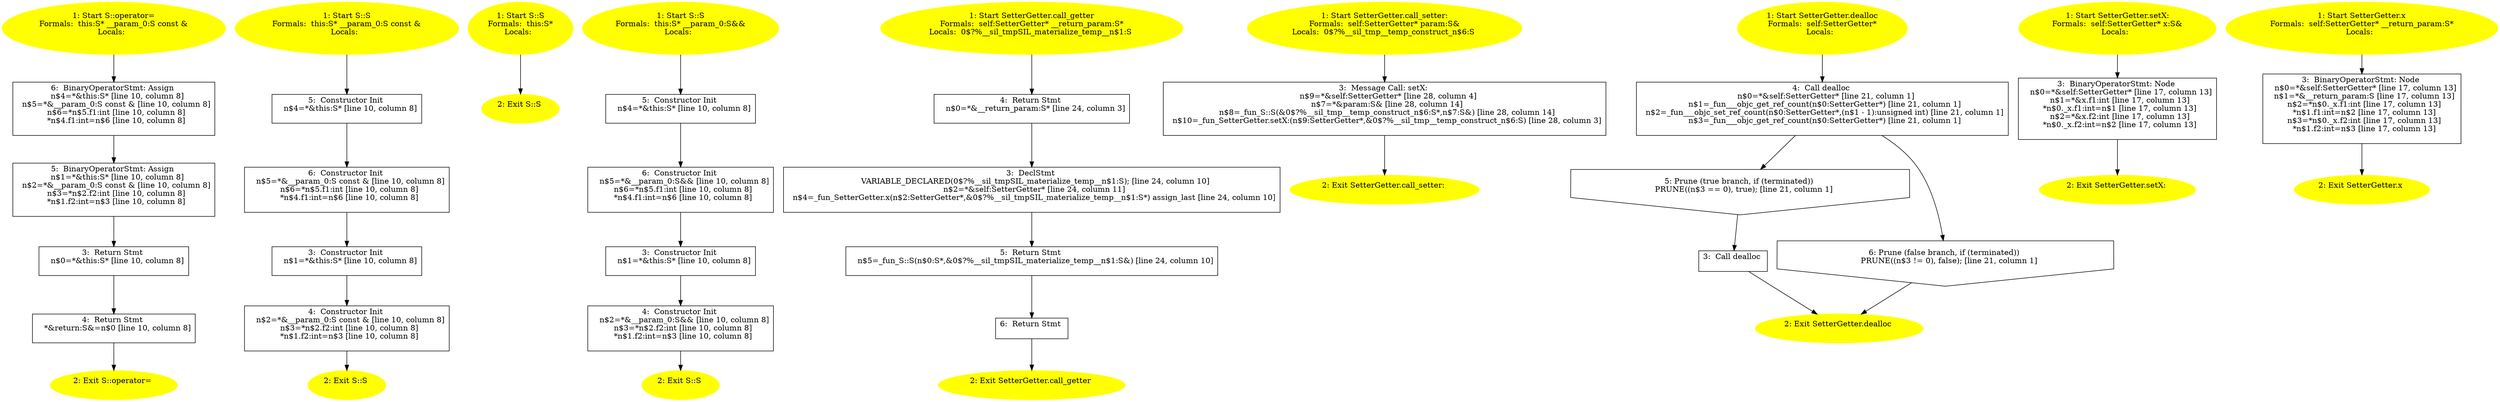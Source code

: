 /* @generated */
digraph cfg {
"operator=#S#(3477848177201612496).2d781ea47698b14a7a166ad988389226_1" [label="1: Start S::operator=\nFormals:  this:S* __param_0:S const &\nLocals:  \n  " color=yellow style=filled]
	

	 "operator=#S#(3477848177201612496).2d781ea47698b14a7a166ad988389226_1" -> "operator=#S#(3477848177201612496).2d781ea47698b14a7a166ad988389226_6" ;
"operator=#S#(3477848177201612496).2d781ea47698b14a7a166ad988389226_2" [label="2: Exit S::operator= \n  " color=yellow style=filled]
	

"operator=#S#(3477848177201612496).2d781ea47698b14a7a166ad988389226_3" [label="3:  Return Stmt \n   n$0=*&this:S* [line 10, column 8]\n " shape="box"]
	

	 "operator=#S#(3477848177201612496).2d781ea47698b14a7a166ad988389226_3" -> "operator=#S#(3477848177201612496).2d781ea47698b14a7a166ad988389226_4" ;
"operator=#S#(3477848177201612496).2d781ea47698b14a7a166ad988389226_4" [label="4:  Return Stmt \n   *&return:S&=n$0 [line 10, column 8]\n " shape="box"]
	

	 "operator=#S#(3477848177201612496).2d781ea47698b14a7a166ad988389226_4" -> "operator=#S#(3477848177201612496).2d781ea47698b14a7a166ad988389226_2" ;
"operator=#S#(3477848177201612496).2d781ea47698b14a7a166ad988389226_5" [label="5:  BinaryOperatorStmt: Assign \n   n$1=*&this:S* [line 10, column 8]\n  n$2=*&__param_0:S const & [line 10, column 8]\n  n$3=*n$2.f2:int [line 10, column 8]\n  *n$1.f2:int=n$3 [line 10, column 8]\n " shape="box"]
	

	 "operator=#S#(3477848177201612496).2d781ea47698b14a7a166ad988389226_5" -> "operator=#S#(3477848177201612496).2d781ea47698b14a7a166ad988389226_3" ;
"operator=#S#(3477848177201612496).2d781ea47698b14a7a166ad988389226_6" [label="6:  BinaryOperatorStmt: Assign \n   n$4=*&this:S* [line 10, column 8]\n  n$5=*&__param_0:S const & [line 10, column 8]\n  n$6=*n$5.f1:int [line 10, column 8]\n  *n$4.f1:int=n$6 [line 10, column 8]\n " shape="box"]
	

	 "operator=#S#(3477848177201612496).2d781ea47698b14a7a166ad988389226_6" -> "operator=#S#(3477848177201612496).2d781ea47698b14a7a166ad988389226_5" ;
"S#S#{[copy_ctor]}1652559256541304523.16a4ec323c00faf2192a0aa2ed6b88d7_1" [label="1: Start S::S\nFormals:  this:S* __param_0:S const &\nLocals:  \n  " color=yellow style=filled]
	

	 "S#S#{[copy_ctor]}1652559256541304523.16a4ec323c00faf2192a0aa2ed6b88d7_1" -> "S#S#{[copy_ctor]}1652559256541304523.16a4ec323c00faf2192a0aa2ed6b88d7_5" ;
"S#S#{[copy_ctor]}1652559256541304523.16a4ec323c00faf2192a0aa2ed6b88d7_2" [label="2: Exit S::S \n  " color=yellow style=filled]
	

"S#S#{[copy_ctor]}1652559256541304523.16a4ec323c00faf2192a0aa2ed6b88d7_3" [label="3:  Constructor Init \n   n$1=*&this:S* [line 10, column 8]\n " shape="box"]
	

	 "S#S#{[copy_ctor]}1652559256541304523.16a4ec323c00faf2192a0aa2ed6b88d7_3" -> "S#S#{[copy_ctor]}1652559256541304523.16a4ec323c00faf2192a0aa2ed6b88d7_4" ;
"S#S#{[copy_ctor]}1652559256541304523.16a4ec323c00faf2192a0aa2ed6b88d7_4" [label="4:  Constructor Init \n   n$2=*&__param_0:S const & [line 10, column 8]\n  n$3=*n$2.f2:int [line 10, column 8]\n  *n$1.f2:int=n$3 [line 10, column 8]\n " shape="box"]
	

	 "S#S#{[copy_ctor]}1652559256541304523.16a4ec323c00faf2192a0aa2ed6b88d7_4" -> "S#S#{[copy_ctor]}1652559256541304523.16a4ec323c00faf2192a0aa2ed6b88d7_2" ;
"S#S#{[copy_ctor]}1652559256541304523.16a4ec323c00faf2192a0aa2ed6b88d7_5" [label="5:  Constructor Init \n   n$4=*&this:S* [line 10, column 8]\n " shape="box"]
	

	 "S#S#{[copy_ctor]}1652559256541304523.16a4ec323c00faf2192a0aa2ed6b88d7_5" -> "S#S#{[copy_ctor]}1652559256541304523.16a4ec323c00faf2192a0aa2ed6b88d7_6" ;
"S#S#{[copy_ctor]}1652559256541304523.16a4ec323c00faf2192a0aa2ed6b88d7_6" [label="6:  Constructor Init \n   n$5=*&__param_0:S const & [line 10, column 8]\n  n$6=*n$5.f1:int [line 10, column 8]\n  *n$4.f1:int=n$6 [line 10, column 8]\n " shape="box"]
	

	 "S#S#{[copy_ctor]}1652559256541304523.16a4ec323c00faf2192a0aa2ed6b88d7_6" -> "S#S#{[copy_ctor]}1652559256541304523.16a4ec323c00faf2192a0aa2ed6b88d7_3" ;
"S#S#{}18026356147569087964.df24144aa8de5dbb232f2810d9c2ff61_1" [label="1: Start S::S\nFormals:  this:S*\nLocals:  \n  " color=yellow style=filled]
	

	 "S#S#{}18026356147569087964.df24144aa8de5dbb232f2810d9c2ff61_1" -> "S#S#{}18026356147569087964.df24144aa8de5dbb232f2810d9c2ff61_2" ;
"S#S#{}18026356147569087964.df24144aa8de5dbb232f2810d9c2ff61_2" [label="2: Exit S::S \n  " color=yellow style=filled]
	

"S#S#{}7538395480010452745.a8d9a4dc6f9e01d55f65e4d44e477ef0_1" [label="1: Start S::S\nFormals:  this:S* __param_0:S&&\nLocals:  \n  " color=yellow style=filled]
	

	 "S#S#{}7538395480010452745.a8d9a4dc6f9e01d55f65e4d44e477ef0_1" -> "S#S#{}7538395480010452745.a8d9a4dc6f9e01d55f65e4d44e477ef0_5" ;
"S#S#{}7538395480010452745.a8d9a4dc6f9e01d55f65e4d44e477ef0_2" [label="2: Exit S::S \n  " color=yellow style=filled]
	

"S#S#{}7538395480010452745.a8d9a4dc6f9e01d55f65e4d44e477ef0_3" [label="3:  Constructor Init \n   n$1=*&this:S* [line 10, column 8]\n " shape="box"]
	

	 "S#S#{}7538395480010452745.a8d9a4dc6f9e01d55f65e4d44e477ef0_3" -> "S#S#{}7538395480010452745.a8d9a4dc6f9e01d55f65e4d44e477ef0_4" ;
"S#S#{}7538395480010452745.a8d9a4dc6f9e01d55f65e4d44e477ef0_4" [label="4:  Constructor Init \n   n$2=*&__param_0:S&& [line 10, column 8]\n  n$3=*n$2.f2:int [line 10, column 8]\n  *n$1.f2:int=n$3 [line 10, column 8]\n " shape="box"]
	

	 "S#S#{}7538395480010452745.a8d9a4dc6f9e01d55f65e4d44e477ef0_4" -> "S#S#{}7538395480010452745.a8d9a4dc6f9e01d55f65e4d44e477ef0_2" ;
"S#S#{}7538395480010452745.a8d9a4dc6f9e01d55f65e4d44e477ef0_5" [label="5:  Constructor Init \n   n$4=*&this:S* [line 10, column 8]\n " shape="box"]
	

	 "S#S#{}7538395480010452745.a8d9a4dc6f9e01d55f65e4d44e477ef0_5" -> "S#S#{}7538395480010452745.a8d9a4dc6f9e01d55f65e4d44e477ef0_6" ;
"S#S#{}7538395480010452745.a8d9a4dc6f9e01d55f65e4d44e477ef0_6" [label="6:  Constructor Init \n   n$5=*&__param_0:S&& [line 10, column 8]\n  n$6=*n$5.f1:int [line 10, column 8]\n  *n$4.f1:int=n$6 [line 10, column 8]\n " shape="box"]
	

	 "S#S#{}7538395480010452745.a8d9a4dc6f9e01d55f65e4d44e477ef0_6" -> "S#S#{}7538395480010452745.a8d9a4dc6f9e01d55f65e4d44e477ef0_3" ;
"call_getter#SetterGetter(class S)#instance.0b857a09887ce0b0567d6c41ca9c5a53_1" [label="1: Start SetterGetter.call_getter\nFormals:  self:SetterGetter* __return_param:S*\nLocals:  0$?%__sil_tmpSIL_materialize_temp__n$1:S \n  " color=yellow style=filled]
	

	 "call_getter#SetterGetter(class S)#instance.0b857a09887ce0b0567d6c41ca9c5a53_1" -> "call_getter#SetterGetter(class S)#instance.0b857a09887ce0b0567d6c41ca9c5a53_4" ;
"call_getter#SetterGetter(class S)#instance.0b857a09887ce0b0567d6c41ca9c5a53_2" [label="2: Exit SetterGetter.call_getter \n  " color=yellow style=filled]
	

"call_getter#SetterGetter(class S)#instance.0b857a09887ce0b0567d6c41ca9c5a53_3" [label="3:  DeclStmt \n   VARIABLE_DECLARED(0$?%__sil_tmpSIL_materialize_temp__n$1:S); [line 24, column 10]\n  n$2=*&self:SetterGetter* [line 24, column 11]\n  n$4=_fun_SetterGetter.x(n$2:SetterGetter*,&0$?%__sil_tmpSIL_materialize_temp__n$1:S*) assign_last [line 24, column 10]\n " shape="box"]
	

	 "call_getter#SetterGetter(class S)#instance.0b857a09887ce0b0567d6c41ca9c5a53_3" -> "call_getter#SetterGetter(class S)#instance.0b857a09887ce0b0567d6c41ca9c5a53_5" ;
"call_getter#SetterGetter(class S)#instance.0b857a09887ce0b0567d6c41ca9c5a53_4" [label="4:  Return Stmt \n   n$0=*&__return_param:S* [line 24, column 3]\n " shape="box"]
	

	 "call_getter#SetterGetter(class S)#instance.0b857a09887ce0b0567d6c41ca9c5a53_4" -> "call_getter#SetterGetter(class S)#instance.0b857a09887ce0b0567d6c41ca9c5a53_3" ;
"call_getter#SetterGetter(class S)#instance.0b857a09887ce0b0567d6c41ca9c5a53_5" [label="5:  Return Stmt \n   n$5=_fun_S::S(n$0:S*,&0$?%__sil_tmpSIL_materialize_temp__n$1:S&) [line 24, column 10]\n " shape="box"]
	

	 "call_getter#SetterGetter(class S)#instance.0b857a09887ce0b0567d6c41ca9c5a53_5" -> "call_getter#SetterGetter(class S)#instance.0b857a09887ce0b0567d6c41ca9c5a53_6" ;
"call_getter#SetterGetter(class S)#instance.0b857a09887ce0b0567d6c41ca9c5a53_6" [label="6:  Return Stmt \n  " shape="box"]
	

	 "call_getter#SetterGetter(class S)#instance.0b857a09887ce0b0567d6c41ca9c5a53_6" -> "call_getter#SetterGetter(class S)#instance.0b857a09887ce0b0567d6c41ca9c5a53_2" ;
"call_setter:#SetterGetter#instance.20e4ef9fb1c3383cffedd4b947ba1ad5_1" [label="1: Start SetterGetter.call_setter:\nFormals:  self:SetterGetter* param:S&\nLocals:  0$?%__sil_tmp__temp_construct_n$6:S \n  " color=yellow style=filled]
	

	 "call_setter:#SetterGetter#instance.20e4ef9fb1c3383cffedd4b947ba1ad5_1" -> "call_setter:#SetterGetter#instance.20e4ef9fb1c3383cffedd4b947ba1ad5_3" ;
"call_setter:#SetterGetter#instance.20e4ef9fb1c3383cffedd4b947ba1ad5_2" [label="2: Exit SetterGetter.call_setter: \n  " color=yellow style=filled]
	

"call_setter:#SetterGetter#instance.20e4ef9fb1c3383cffedd4b947ba1ad5_3" [label="3:  Message Call: setX: \n   n$9=*&self:SetterGetter* [line 28, column 4]\n  n$7=*&param:S& [line 28, column 14]\n  n$8=_fun_S::S(&0$?%__sil_tmp__temp_construct_n$6:S*,n$7:S&) [line 28, column 14]\n  n$10=_fun_SetterGetter.setX:(n$9:SetterGetter*,&0$?%__sil_tmp__temp_construct_n$6:S) [line 28, column 3]\n " shape="box"]
	

	 "call_setter:#SetterGetter#instance.20e4ef9fb1c3383cffedd4b947ba1ad5_3" -> "call_setter:#SetterGetter#instance.20e4ef9fb1c3383cffedd4b947ba1ad5_2" ;
"dealloc#SetterGetter#instance.a770db60239ac61263c5c333999d1059_1" [label="1: Start SetterGetter.dealloc\nFormals:  self:SetterGetter*\nLocals:  \n  " color=yellow style=filled]
	

	 "dealloc#SetterGetter#instance.a770db60239ac61263c5c333999d1059_1" -> "dealloc#SetterGetter#instance.a770db60239ac61263c5c333999d1059_4" ;
"dealloc#SetterGetter#instance.a770db60239ac61263c5c333999d1059_2" [label="2: Exit SetterGetter.dealloc \n  " color=yellow style=filled]
	

"dealloc#SetterGetter#instance.a770db60239ac61263c5c333999d1059_3" [label="3:  Call dealloc \n  " shape="box"]
	

	 "dealloc#SetterGetter#instance.a770db60239ac61263c5c333999d1059_3" -> "dealloc#SetterGetter#instance.a770db60239ac61263c5c333999d1059_2" ;
"dealloc#SetterGetter#instance.a770db60239ac61263c5c333999d1059_4" [label="4:  Call dealloc \n   n$0=*&self:SetterGetter* [line 21, column 1]\n  n$1=_fun___objc_get_ref_count(n$0:SetterGetter*) [line 21, column 1]\n  n$2=_fun___objc_set_ref_count(n$0:SetterGetter*,(n$1 - 1):unsigned int) [line 21, column 1]\n  n$3=_fun___objc_get_ref_count(n$0:SetterGetter*) [line 21, column 1]\n " shape="box"]
	

	 "dealloc#SetterGetter#instance.a770db60239ac61263c5c333999d1059_4" -> "dealloc#SetterGetter#instance.a770db60239ac61263c5c333999d1059_5" ;
	 "dealloc#SetterGetter#instance.a770db60239ac61263c5c333999d1059_4" -> "dealloc#SetterGetter#instance.a770db60239ac61263c5c333999d1059_6" ;
"dealloc#SetterGetter#instance.a770db60239ac61263c5c333999d1059_5" [label="5: Prune (true branch, if (terminated)) \n   PRUNE((n$3 == 0), true); [line 21, column 1]\n " shape="invhouse"]
	

	 "dealloc#SetterGetter#instance.a770db60239ac61263c5c333999d1059_5" -> "dealloc#SetterGetter#instance.a770db60239ac61263c5c333999d1059_3" ;
"dealloc#SetterGetter#instance.a770db60239ac61263c5c333999d1059_6" [label="6: Prune (false branch, if (terminated)) \n   PRUNE((n$3 != 0), false); [line 21, column 1]\n " shape="invhouse"]
	

	 "dealloc#SetterGetter#instance.a770db60239ac61263c5c333999d1059_6" -> "dealloc#SetterGetter#instance.a770db60239ac61263c5c333999d1059_2" ;
"setX:#SetterGetter#instance.a9b2d372efcd209a7c5af8b560cc251d_1" [label="1: Start SetterGetter.setX:\nFormals:  self:SetterGetter* x:S&\nLocals:  \n  " color=yellow style=filled]
	

	 "setX:#SetterGetter#instance.a9b2d372efcd209a7c5af8b560cc251d_1" -> "setX:#SetterGetter#instance.a9b2d372efcd209a7c5af8b560cc251d_3" ;
"setX:#SetterGetter#instance.a9b2d372efcd209a7c5af8b560cc251d_2" [label="2: Exit SetterGetter.setX: \n  " color=yellow style=filled]
	

"setX:#SetterGetter#instance.a9b2d372efcd209a7c5af8b560cc251d_3" [label="3:  BinaryOperatorStmt: Node \n   n$0=*&self:SetterGetter* [line 17, column 13]\n  n$1=*&x.f1:int [line 17, column 13]\n  *n$0._x.f1:int=n$1 [line 17, column 13]\n  n$2=*&x.f2:int [line 17, column 13]\n  *n$0._x.f2:int=n$2 [line 17, column 13]\n " shape="box"]
	

	 "setX:#SetterGetter#instance.a9b2d372efcd209a7c5af8b560cc251d_3" -> "setX:#SetterGetter#instance.a9b2d372efcd209a7c5af8b560cc251d_2" ;
"x#SetterGetter(class S)#instance.43d5dcfae019b9af257c8ace74d46e9f_1" [label="1: Start SetterGetter.x\nFormals:  self:SetterGetter* __return_param:S*\nLocals:  \n  " color=yellow style=filled]
	

	 "x#SetterGetter(class S)#instance.43d5dcfae019b9af257c8ace74d46e9f_1" -> "x#SetterGetter(class S)#instance.43d5dcfae019b9af257c8ace74d46e9f_3" ;
"x#SetterGetter(class S)#instance.43d5dcfae019b9af257c8ace74d46e9f_2" [label="2: Exit SetterGetter.x \n  " color=yellow style=filled]
	

"x#SetterGetter(class S)#instance.43d5dcfae019b9af257c8ace74d46e9f_3" [label="3:  BinaryOperatorStmt: Node \n   n$0=*&self:SetterGetter* [line 17, column 13]\n  n$1=*&__return_param:S [line 17, column 13]\n  n$2=*n$0._x.f1:int [line 17, column 13]\n  *n$1.f1:int=n$2 [line 17, column 13]\n  n$3=*n$0._x.f2:int [line 17, column 13]\n  *n$1.f2:int=n$3 [line 17, column 13]\n " shape="box"]
	

	 "x#SetterGetter(class S)#instance.43d5dcfae019b9af257c8ace74d46e9f_3" -> "x#SetterGetter(class S)#instance.43d5dcfae019b9af257c8ace74d46e9f_2" ;
}
